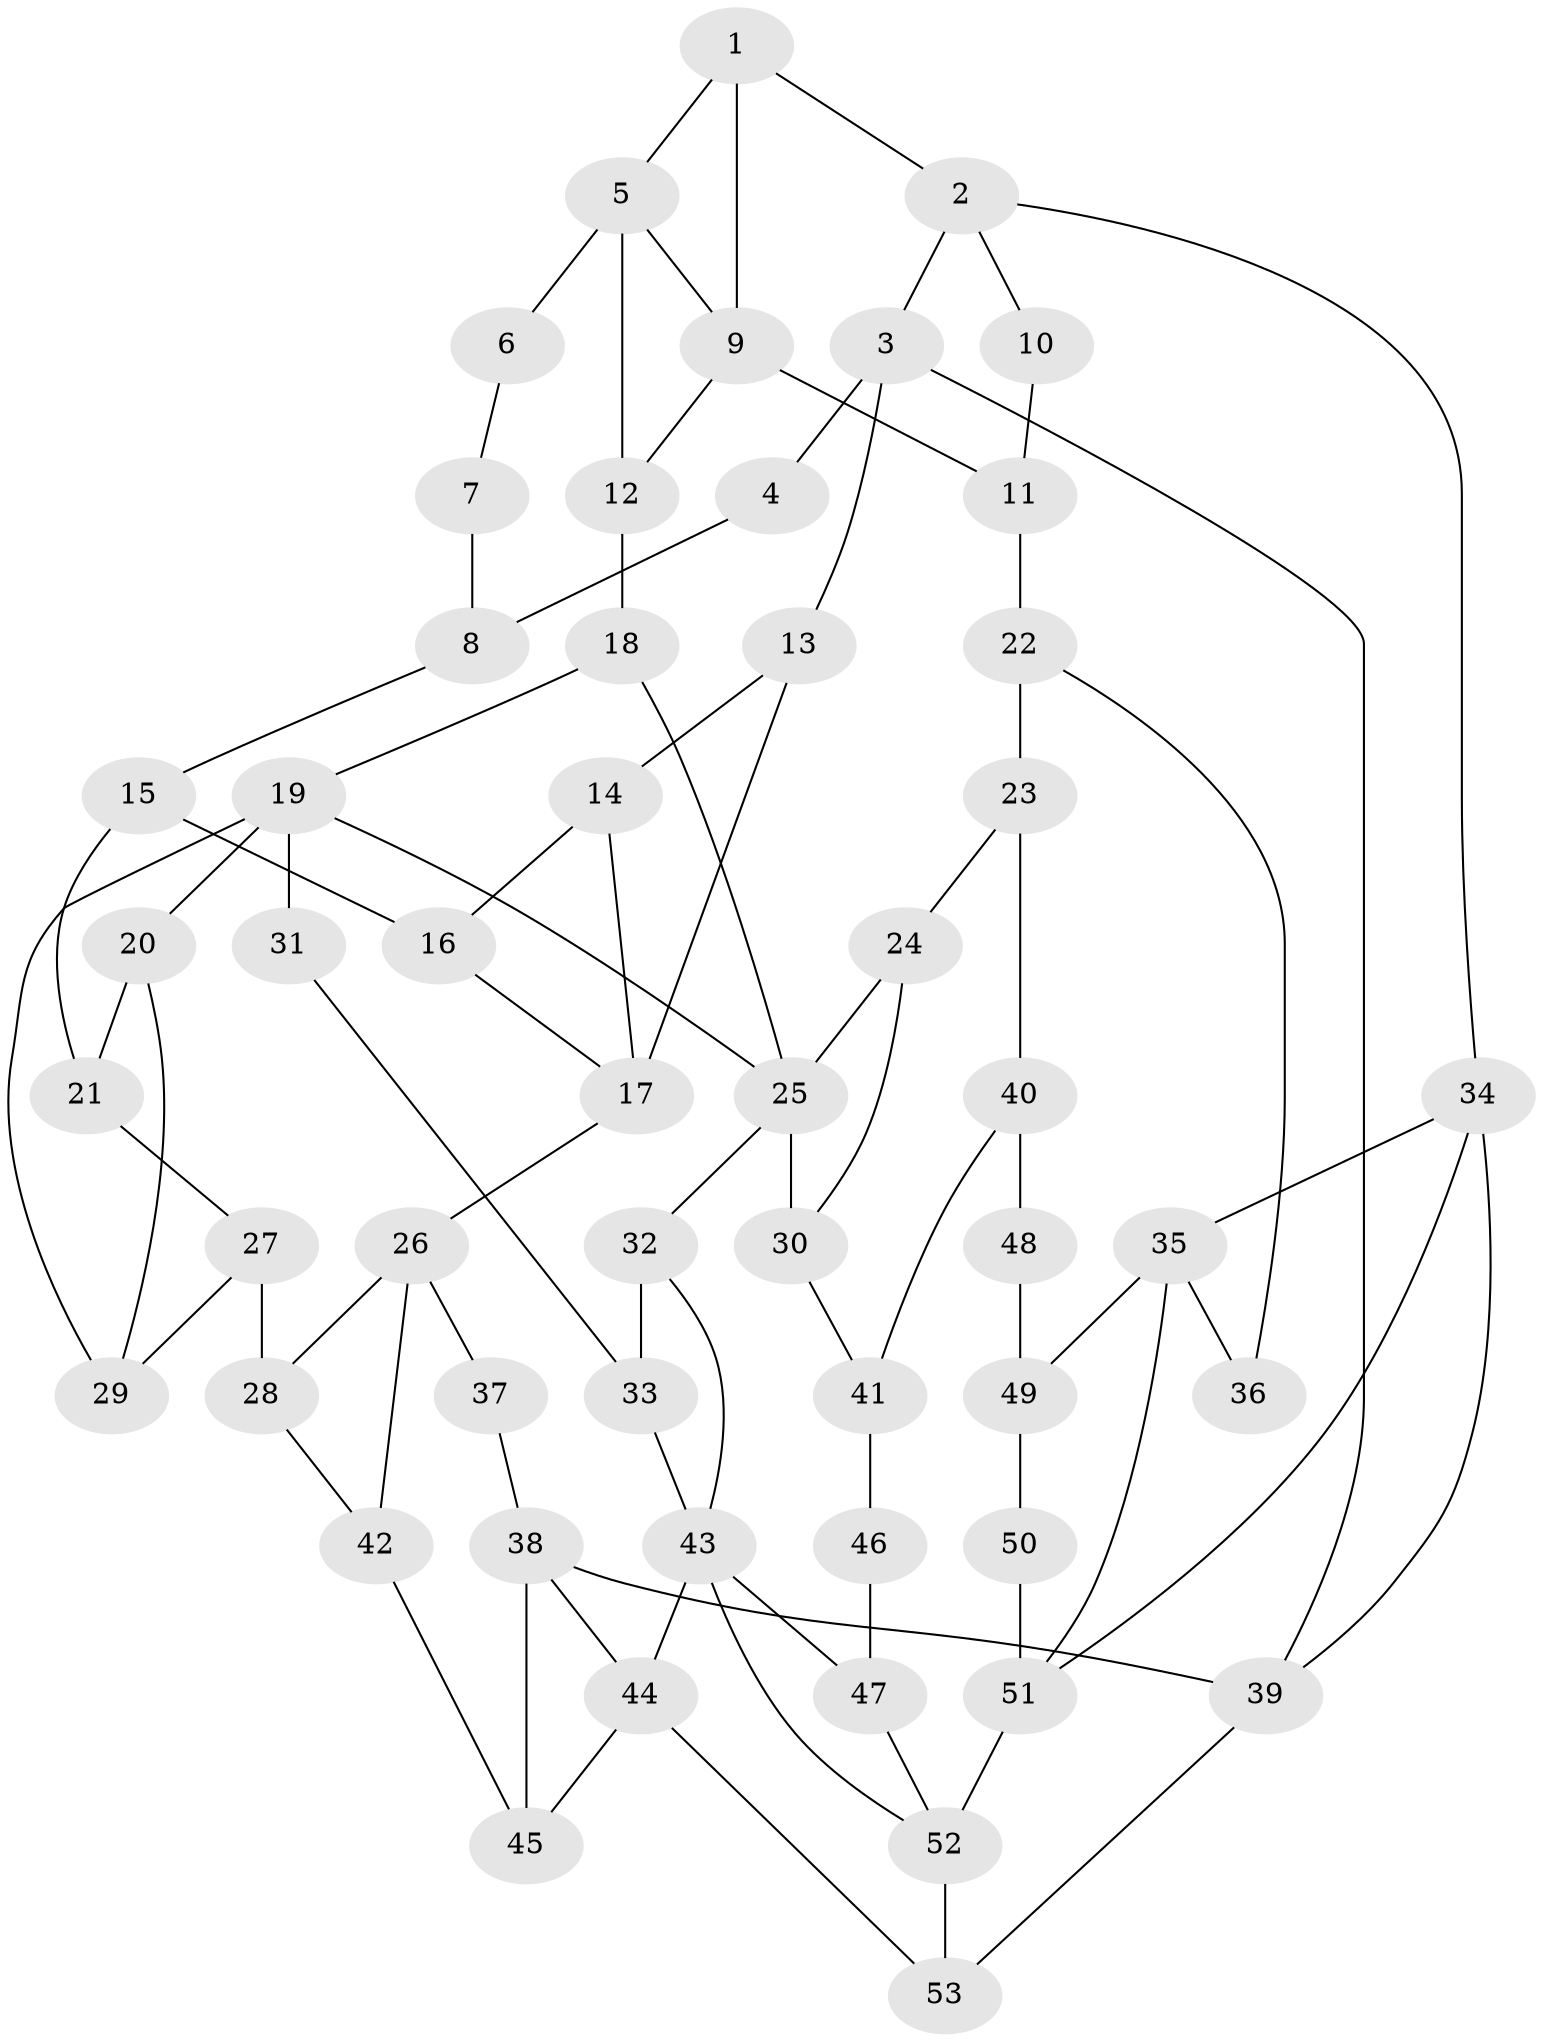 // original degree distribution, {3: 0.02830188679245283, 5: 0.42452830188679247, 6: 0.27358490566037735, 4: 0.27358490566037735}
// Generated by graph-tools (version 1.1) at 2025/54/03/04/25 22:54:37]
// undirected, 53 vertices, 84 edges
graph export_dot {
  node [color=gray90,style=filled];
  1;
  2;
  3;
  4;
  5;
  6;
  7;
  8;
  9;
  10;
  11;
  12;
  13;
  14;
  15;
  16;
  17;
  18;
  19;
  20;
  21;
  22;
  23;
  24;
  25;
  26;
  27;
  28;
  29;
  30;
  31;
  32;
  33;
  34;
  35;
  36;
  37;
  38;
  39;
  40;
  41;
  42;
  43;
  44;
  45;
  46;
  47;
  48;
  49;
  50;
  51;
  52;
  53;
  1 -- 2 [weight=1.0];
  1 -- 5 [weight=1.0];
  1 -- 9 [weight=1.0];
  2 -- 3 [weight=1.0];
  2 -- 10 [weight=1.0];
  2 -- 34 [weight=1.0];
  3 -- 4 [weight=1.0];
  3 -- 13 [weight=1.0];
  3 -- 39 [weight=1.0];
  4 -- 8 [weight=1.0];
  5 -- 6 [weight=2.0];
  5 -- 9 [weight=2.0];
  5 -- 12 [weight=1.0];
  6 -- 7 [weight=1.0];
  7 -- 8 [weight=2.0];
  8 -- 15 [weight=1.0];
  9 -- 11 [weight=2.0];
  9 -- 12 [weight=1.0];
  10 -- 11 [weight=2.0];
  11 -- 22 [weight=2.0];
  12 -- 18 [weight=1.0];
  13 -- 14 [weight=1.0];
  13 -- 17 [weight=1.0];
  14 -- 16 [weight=1.0];
  14 -- 17 [weight=1.0];
  15 -- 16 [weight=1.0];
  15 -- 21 [weight=1.0];
  16 -- 17 [weight=1.0];
  17 -- 26 [weight=2.0];
  18 -- 19 [weight=1.0];
  18 -- 25 [weight=1.0];
  19 -- 20 [weight=1.0];
  19 -- 25 [weight=1.0];
  19 -- 29 [weight=1.0];
  19 -- 31 [weight=2.0];
  20 -- 21 [weight=1.0];
  20 -- 29 [weight=1.0];
  21 -- 27 [weight=1.0];
  22 -- 23 [weight=2.0];
  22 -- 36 [weight=1.0];
  23 -- 24 [weight=1.0];
  23 -- 40 [weight=2.0];
  24 -- 25 [weight=1.0];
  24 -- 30 [weight=1.0];
  25 -- 30 [weight=1.0];
  25 -- 32 [weight=1.0];
  26 -- 28 [weight=1.0];
  26 -- 37 [weight=2.0];
  26 -- 42 [weight=1.0];
  27 -- 28 [weight=1.0];
  27 -- 29 [weight=1.0];
  28 -- 42 [weight=1.0];
  30 -- 41 [weight=1.0];
  31 -- 33 [weight=1.0];
  32 -- 33 [weight=1.0];
  32 -- 43 [weight=1.0];
  33 -- 43 [weight=1.0];
  34 -- 35 [weight=1.0];
  34 -- 39 [weight=1.0];
  34 -- 51 [weight=1.0];
  35 -- 36 [weight=2.0];
  35 -- 49 [weight=2.0];
  35 -- 51 [weight=1.0];
  37 -- 38 [weight=2.0];
  38 -- 39 [weight=1.0];
  38 -- 44 [weight=1.0];
  38 -- 45 [weight=1.0];
  39 -- 53 [weight=1.0];
  40 -- 41 [weight=2.0];
  40 -- 48 [weight=2.0];
  41 -- 46 [weight=2.0];
  42 -- 45 [weight=1.0];
  43 -- 44 [weight=2.0];
  43 -- 47 [weight=1.0];
  43 -- 52 [weight=1.0];
  44 -- 45 [weight=1.0];
  44 -- 53 [weight=1.0];
  46 -- 47 [weight=1.0];
  47 -- 52 [weight=1.0];
  48 -- 49 [weight=2.0];
  49 -- 50 [weight=2.0];
  50 -- 51 [weight=1.0];
  51 -- 52 [weight=2.0];
  52 -- 53 [weight=1.0];
}
